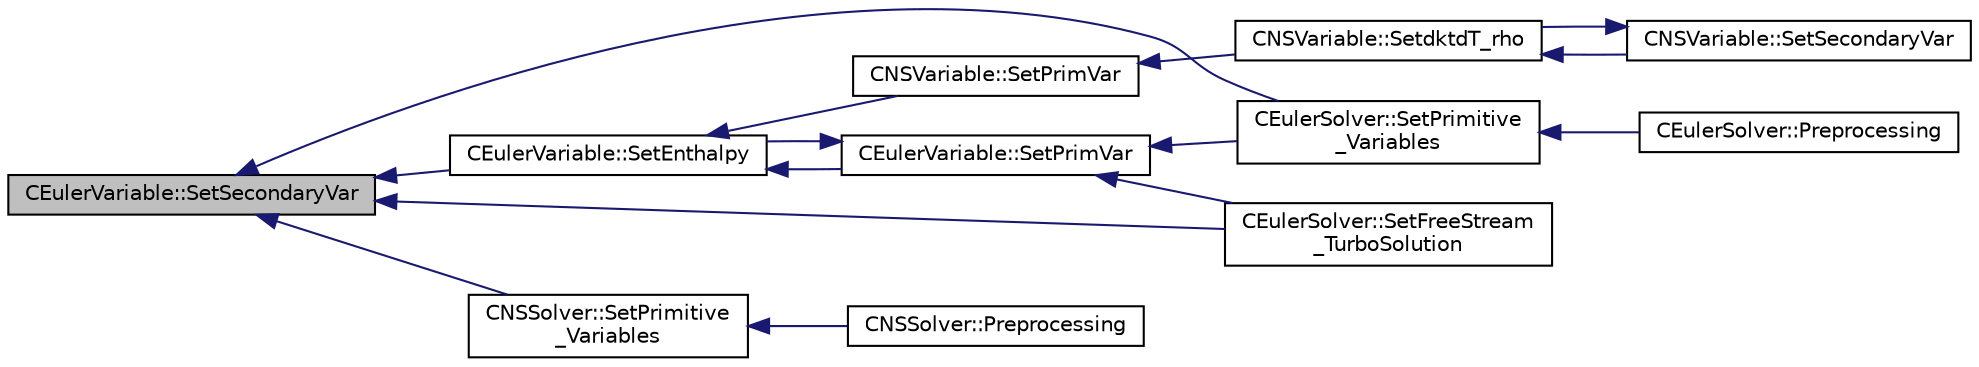 digraph "CEulerVariable::SetSecondaryVar"
{
  edge [fontname="Helvetica",fontsize="10",labelfontname="Helvetica",labelfontsize="10"];
  node [fontname="Helvetica",fontsize="10",shape=record];
  rankdir="LR";
  Node372 [label="CEulerVariable::SetSecondaryVar",height=0.2,width=0.4,color="black", fillcolor="grey75", style="filled", fontcolor="black"];
  Node372 -> Node373 [dir="back",color="midnightblue",fontsize="10",style="solid",fontname="Helvetica"];
  Node373 [label="CEulerVariable::SetEnthalpy",height=0.2,width=0.4,color="black", fillcolor="white", style="filled",URL="$class_c_euler_variable.html#ae090e3adc40d949b8dca77043daccddd",tooltip="Set the value of the enthalpy. "];
  Node373 -> Node374 [dir="back",color="midnightblue",fontsize="10",style="solid",fontname="Helvetica"];
  Node374 [label="CEulerVariable::SetPrimVar",height=0.2,width=0.4,color="black", fillcolor="white", style="filled",URL="$class_c_euler_variable.html#a674dd196e3eed72a762eedec72b534fc",tooltip="Set all the primitive variables for compressible flows. "];
  Node374 -> Node373 [dir="back",color="midnightblue",fontsize="10",style="solid",fontname="Helvetica"];
  Node374 -> Node375 [dir="back",color="midnightblue",fontsize="10",style="solid",fontname="Helvetica"];
  Node375 [label="CEulerSolver::SetPrimitive\l_Variables",height=0.2,width=0.4,color="black", fillcolor="white", style="filled",URL="$class_c_euler_solver.html#aedaa1fe91dbde649b457ce89a82e7ab4",tooltip="Compute the velocity^2, SoundSpeed, Pressure, Enthalpy, Viscosity. "];
  Node375 -> Node376 [dir="back",color="midnightblue",fontsize="10",style="solid",fontname="Helvetica"];
  Node376 [label="CEulerSolver::Preprocessing",height=0.2,width=0.4,color="black", fillcolor="white", style="filled",URL="$class_c_euler_solver.html#a8b89e1bfce33284c2d8f5f00f82f3f3f",tooltip="Compute primitive variables and their gradients. "];
  Node374 -> Node377 [dir="back",color="midnightblue",fontsize="10",style="solid",fontname="Helvetica"];
  Node377 [label="CEulerSolver::SetFreeStream\l_TurboSolution",height=0.2,width=0.4,color="black", fillcolor="white", style="filled",URL="$class_c_euler_solver.html#ac116e43e6c7eef751bc807908f235c31",tooltip="Set the solution using the Freestream values. "];
  Node373 -> Node378 [dir="back",color="midnightblue",fontsize="10",style="solid",fontname="Helvetica"];
  Node378 [label="CNSVariable::SetPrimVar",height=0.2,width=0.4,color="black", fillcolor="white", style="filled",URL="$class_c_n_s_variable.html#a0db8c1ede5090174259a69548d20c9fe",tooltip="Set all the primitive variables for compressible flows. "];
  Node378 -> Node379 [dir="back",color="midnightblue",fontsize="10",style="solid",fontname="Helvetica"];
  Node379 [label="CNSVariable::SetdktdT_rho",height=0.2,width=0.4,color="black", fillcolor="white", style="filled",URL="$class_c_n_s_variable.html#a3d749ea73bdc0f7dd45aa2ed713e768b",tooltip="Set the derivative of thermal conductivity with respect to temperature (at constant density)..."];
  Node379 -> Node380 [dir="back",color="midnightblue",fontsize="10",style="solid",fontname="Helvetica"];
  Node380 [label="CNSVariable::SetSecondaryVar",height=0.2,width=0.4,color="black", fillcolor="white", style="filled",URL="$class_c_n_s_variable.html#a574bbbfda4f2191f836d2e3e7e1c8b3e",tooltip="Set all the secondary variables (partial derivatives) for compressible flows. "];
  Node380 -> Node379 [dir="back",color="midnightblue",fontsize="10",style="solid",fontname="Helvetica"];
  Node372 -> Node375 [dir="back",color="midnightblue",fontsize="10",style="solid",fontname="Helvetica"];
  Node372 -> Node377 [dir="back",color="midnightblue",fontsize="10",style="solid",fontname="Helvetica"];
  Node372 -> Node381 [dir="back",color="midnightblue",fontsize="10",style="solid",fontname="Helvetica"];
  Node381 [label="CNSSolver::SetPrimitive\l_Variables",height=0.2,width=0.4,color="black", fillcolor="white", style="filled",URL="$class_c_n_s_solver.html#a243b3ecbee1462f56c811f4f5cbc5adc",tooltip="Compute the velocity^2, SoundSpeed, Pressure, Enthalpy, Viscosity. "];
  Node381 -> Node382 [dir="back",color="midnightblue",fontsize="10",style="solid",fontname="Helvetica"];
  Node382 [label="CNSSolver::Preprocessing",height=0.2,width=0.4,color="black", fillcolor="white", style="filled",URL="$class_c_n_s_solver.html#a028c83d18cf8520dff2f9628d8a04e4b",tooltip="Restart residual and compute gradients. "];
}
